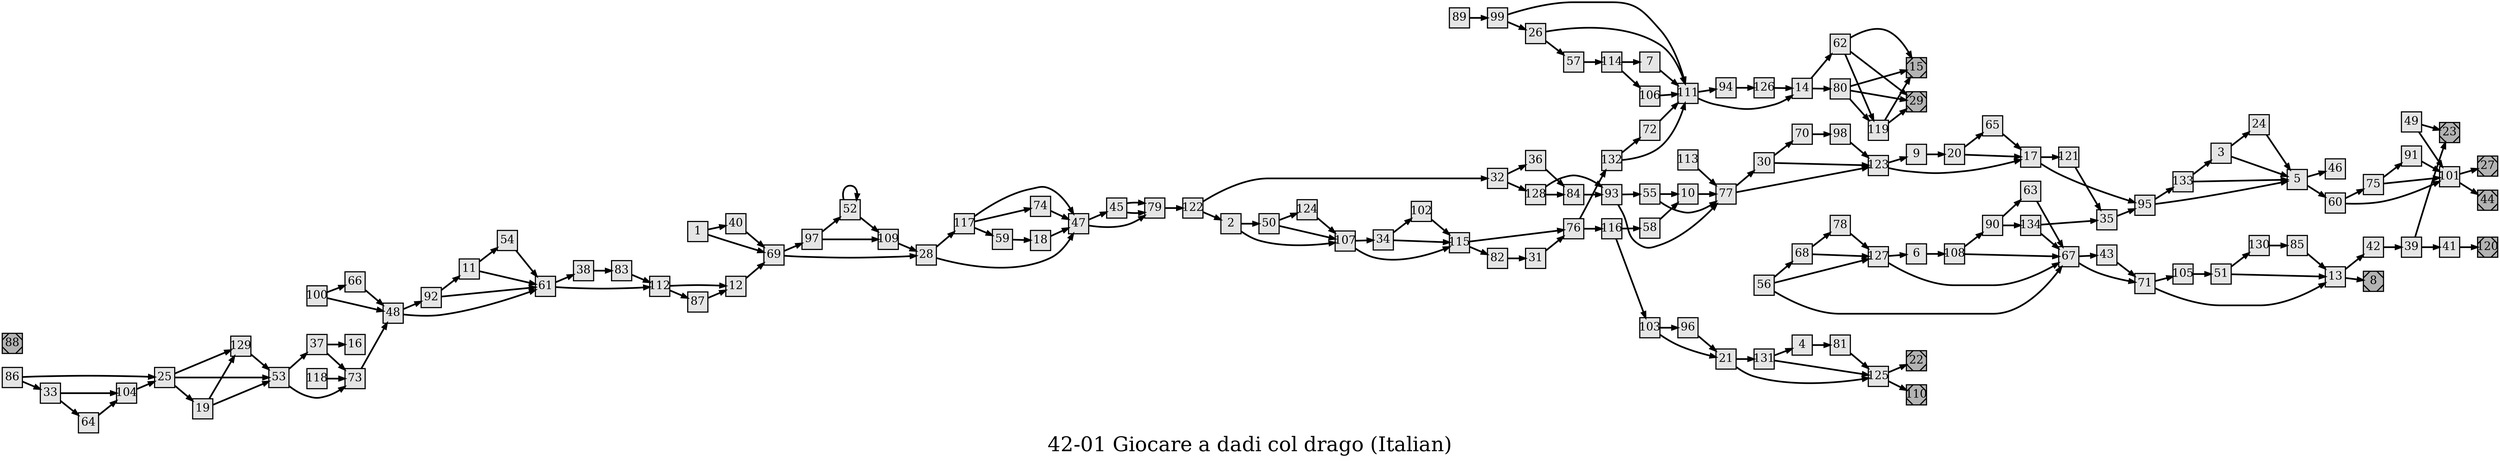 digraph g{
  graph [ label="42-01 Giocare a dadi col drago (Italian)" rankdir=LR, ordering=out, fontsize=36, nodesep="0.35", ranksep="0.45"];
  node  [shape=rect, penwidth=2, fontsize=20, style=filled, fillcolor=grey90, margin="0,0", labelfloat=true, regular=true, fixedsize=true];
  edge  [labelfloat=true, penwidth=3, fontsize=12];
  1 -> 40;
  1 -> 69;
  2 -> 50;
  2 -> 107;
  3 -> 24;
  3 -> 5;
  4 -> 81;
  5 -> 46;
  5 -> 60;
  6 -> 108;
  7 -> 111;
  8	[ xlabel="E", shape=Msquare, fontsize=20, fillcolor=grey70, xlabel="" ];
  9 -> 20;
  10 -> 77;
  11 -> 54;
  11 -> 61;
  12 -> 69;
  13 -> 42;
  13 -> 8;
  14 -> 62;
  14 -> 80;
  15	[ xlabel="E", shape=Msquare, fontsize=20, fillcolor=grey70, xlabel="" ];
  16;
  17 -> 121;
  17 -> 95;
  18 -> 47;
  19 -> 129;
  19 -> 53;
  20 -> 65;
  20 -> 17;
  21 -> 131;
  21 -> 125;
  22	[ xlabel="E", shape=Msquare, fontsize=20, fillcolor=grey70, xlabel="" ];
  23	[ xlabel="E", shape=Msquare, fontsize=20, fillcolor=grey70, xlabel="" ];
  24 -> 5;
  25 -> 129;
  25 -> 53;
  25 -> 19;
  26 -> 111;
  26 -> 57;
  27	[ xlabel="E", shape=Msquare, fontsize=20, fillcolor=grey70, xlabel="" ];
  28 -> 117;
  28 -> 47;
  29	[ xlabel="E", shape=Msquare, fontsize=20, fillcolor=grey70, xlabel="" ];
  30 -> 70;
  30 -> 123;
  31 -> 76;
  32 -> 36;
  32 -> 128;
  33 -> 104;
  33 -> 64;
  34 -> 102;
  34 -> 115;
  35 -> 95;
  36 -> 84;
  37 -> 73;
  37 -> 16;
  38 -> 83;
  39 -> 23;
  39 -> 41;
  40 -> 69;
  41 -> 120;
  42 -> 39;
  43 -> 71;
  44	[ xlabel="E", shape=Msquare, fontsize=20, fillcolor=grey70, xlabel="" ];
  45 -> 79;
  45 -> 79;
  56 -> 68;
  56 -> 127;
  47 -> 45;
  47 -> 79;
  48 -> 92;
  48 -> 61;
  49 -> 23;
  49 -> 101;
  50 -> 124;
  50 -> 107;
  51 -> 130;
  51 -> 13;
  52 -> 52;
  52 -> 109;
  53 -> 37;
  53 -> 73;
  54 -> 61;
  55 -> 10;
  55 -> 77;
  56 -> 67;
  57 -> 114;
  58 -> 10;
  59 -> 18;
  60 -> 75;
  60 -> 101;
  61 -> 38;
  61 -> 112;
  62 -> 15;
  62 -> 29;
  62 -> 119;
  63 -> 67;
  64 -> 104;
  65 -> 17;
  66 -> 48;
  67 -> 43;
  67 -> 71;
  68 -> 78;
  68 -> 127;
  69 -> 97;
  69 -> 28;
  70 -> 98;
  71 -> 105;
  71 -> 13;
  72 -> 111;
  73 -> 48;
  74 -> 47;
  75 -> 91;
  75 -> 101;
  76 -> 132;
  76 -> 116;
  77 -> 30;
  77 -> 123;
  78 -> 127;
  79 -> 122;
  80 -> 15;
  80 -> 29;
  80 -> 119;
  81 -> 125;
  82 -> 31;
  83 -> 112;
  84 -> 93;
  85 -> 13;
  86 -> 25;
  86 -> 33;
  87 -> 12;
  88	[ xlabel="E", shape=Msquare, fontsize=20, fillcolor=grey70, xlabel="" ];
  89 -> 99;
  90 -> 63;
  90 -> 134;
  91 -> 101;
  92 -> 11;
  92 -> 61;
  93 -> 55;
  93 -> 77;
  94 -> 126;
  95 -> 133;
  95 -> 5;
  96 -> 21;
  97 -> 52;
  97 -> 109;
  98 -> 123;
  99 -> 111;
  99 -> 26;
  100 -> 66;
  100 -> 48;
  101 -> 27;
  101 -> 44;
  102 -> 115;
  103 -> 96;
  103 -> 21;
  104 -> 25;
  105 -> 51;
  106 -> 111;
  107 -> 34;
  107 -> 115;
  108 -> 90;
  108 -> 67;
  109 -> 28;
  110	[ xlabel="E", shape=Msquare, fontsize=20, fillcolor=grey70, xlabel="" ];
  111 -> 94;
  111 -> 14;
  112 -> 12;
  112 -> 87;
  113 -> 77;
  114 -> 7;
  114 -> 106;
  115 -> 76;
  115 -> 82;
  116 -> 58;
  116 -> 103;
  117 -> 47;
  117 -> 74;
  117 -> 59;
  118 -> 73;
  119 -> 15;
  119 -> 29;
  120	[ xlabel="E", shape=Msquare, fontsize=20, fillcolor=grey70, xlabel="" ];
  121 -> 35;
  122 -> 32;
  122 -> 2;
  123 -> 9;
  123 -> 17;
  124 -> 107;
  125 -> 22;
  125 -> 110;
  126 -> 14;
  127 -> 6;
  127 -> 67;
  128 -> 93;
  128 -> 84;
  129 -> 53;
  130 -> 85;
  131 -> 4;
  131 -> 125;
  132 -> 72;
  132 -> 111;
  133 -> 3;
  133 -> 5;
  134 -> 35;
  134 -> 67;
}

